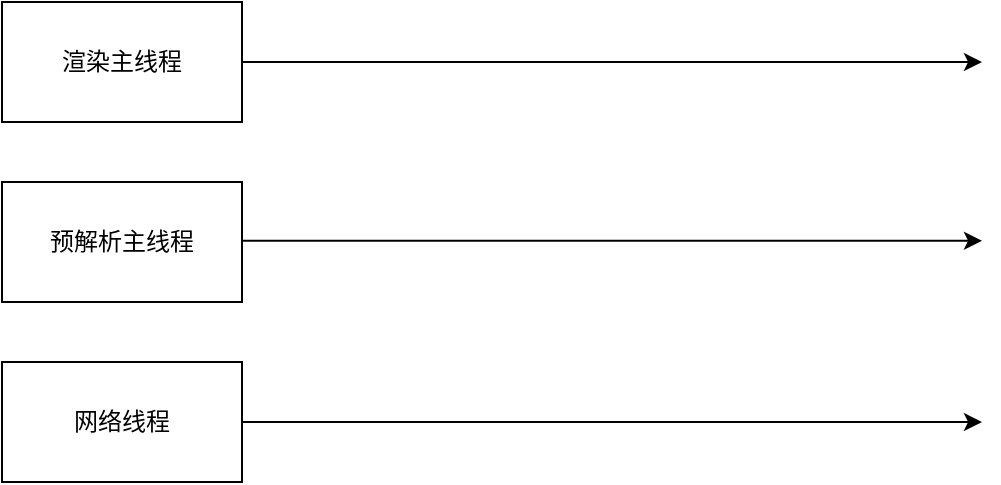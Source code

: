 <mxfile>
    <diagram id="Wkvcr3_TJ89NnJ-MKyZa" name="第 1 页">
        <mxGraphModel dx="555" dy="521" grid="1" gridSize="10" guides="1" tooltips="1" connect="1" arrows="1" fold="1" page="1" pageScale="1" pageWidth="827" pageHeight="1169" math="0" shadow="0">
            <root>
                <mxCell id="0"/>
                <mxCell id="1" parent="0"/>
                <mxCell id="2" value="渲染主线程" style="rounded=0;whiteSpace=wrap;html=1;" vertex="1" parent="1">
                    <mxGeometry x="150" y="240" width="120" height="60" as="geometry"/>
                </mxCell>
                <mxCell id="3" value="预解析主线程" style="rounded=0;whiteSpace=wrap;html=1;" vertex="1" parent="1">
                    <mxGeometry x="150" y="330" width="120" height="60" as="geometry"/>
                </mxCell>
                <mxCell id="4" value="网络线程" style="rounded=0;whiteSpace=wrap;html=1;" vertex="1" parent="1">
                    <mxGeometry x="150" y="420" width="120" height="60" as="geometry"/>
                </mxCell>
                <mxCell id="5" value="" style="endArrow=classic;html=1;exitX=1;exitY=0.5;exitDx=0;exitDy=0;" edge="1" parent="1" source="2">
                    <mxGeometry width="50" height="50" relative="1" as="geometry">
                        <mxPoint x="380" y="400" as="sourcePoint"/>
                        <mxPoint x="640" y="270" as="targetPoint"/>
                    </mxGeometry>
                </mxCell>
                <mxCell id="6" value="" style="endArrow=classic;html=1;exitX=1;exitY=0.5;exitDx=0;exitDy=0;" edge="1" parent="1">
                    <mxGeometry width="50" height="50" relative="1" as="geometry">
                        <mxPoint x="270" y="359.41" as="sourcePoint"/>
                        <mxPoint x="640" y="359.41" as="targetPoint"/>
                    </mxGeometry>
                </mxCell>
                <mxCell id="7" value="" style="endArrow=classic;html=1;exitX=1;exitY=0.5;exitDx=0;exitDy=0;" edge="1" parent="1">
                    <mxGeometry width="50" height="50" relative="1" as="geometry">
                        <mxPoint x="270" y="450" as="sourcePoint"/>
                        <mxPoint x="640" y="450" as="targetPoint"/>
                    </mxGeometry>
                </mxCell>
            </root>
        </mxGraphModel>
    </diagram>
</mxfile>